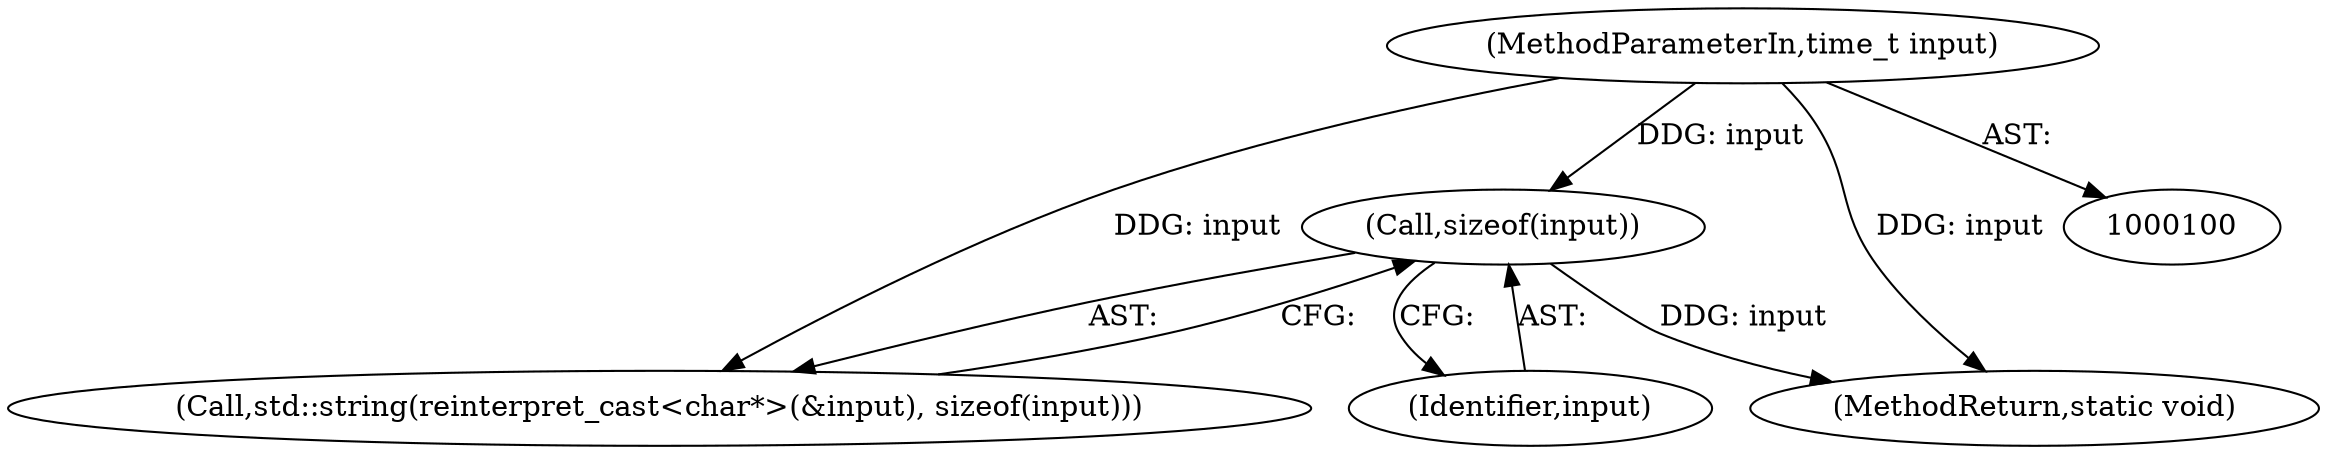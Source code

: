 digraph "0_Chrome_dc5edc9c05901feeac616c075d0337e634f3a02a_0@API" {
"1000115" [label="(Call,sizeof(input))"];
"1000101" [label="(MethodParameterIn,time_t input)"];
"1000110" [label="(Call,std::string(reinterpret_cast<char*>(&input), sizeof(input)))"];
"1000115" [label="(Call,sizeof(input))"];
"1000156" [label="(MethodReturn,static void)"];
"1000116" [label="(Identifier,input)"];
"1000101" [label="(MethodParameterIn,time_t input)"];
"1000115" -> "1000110"  [label="AST: "];
"1000115" -> "1000116"  [label="CFG: "];
"1000116" -> "1000115"  [label="AST: "];
"1000110" -> "1000115"  [label="CFG: "];
"1000115" -> "1000156"  [label="DDG: input"];
"1000101" -> "1000115"  [label="DDG: input"];
"1000101" -> "1000100"  [label="AST: "];
"1000101" -> "1000156"  [label="DDG: input"];
"1000101" -> "1000110"  [label="DDG: input"];
}

